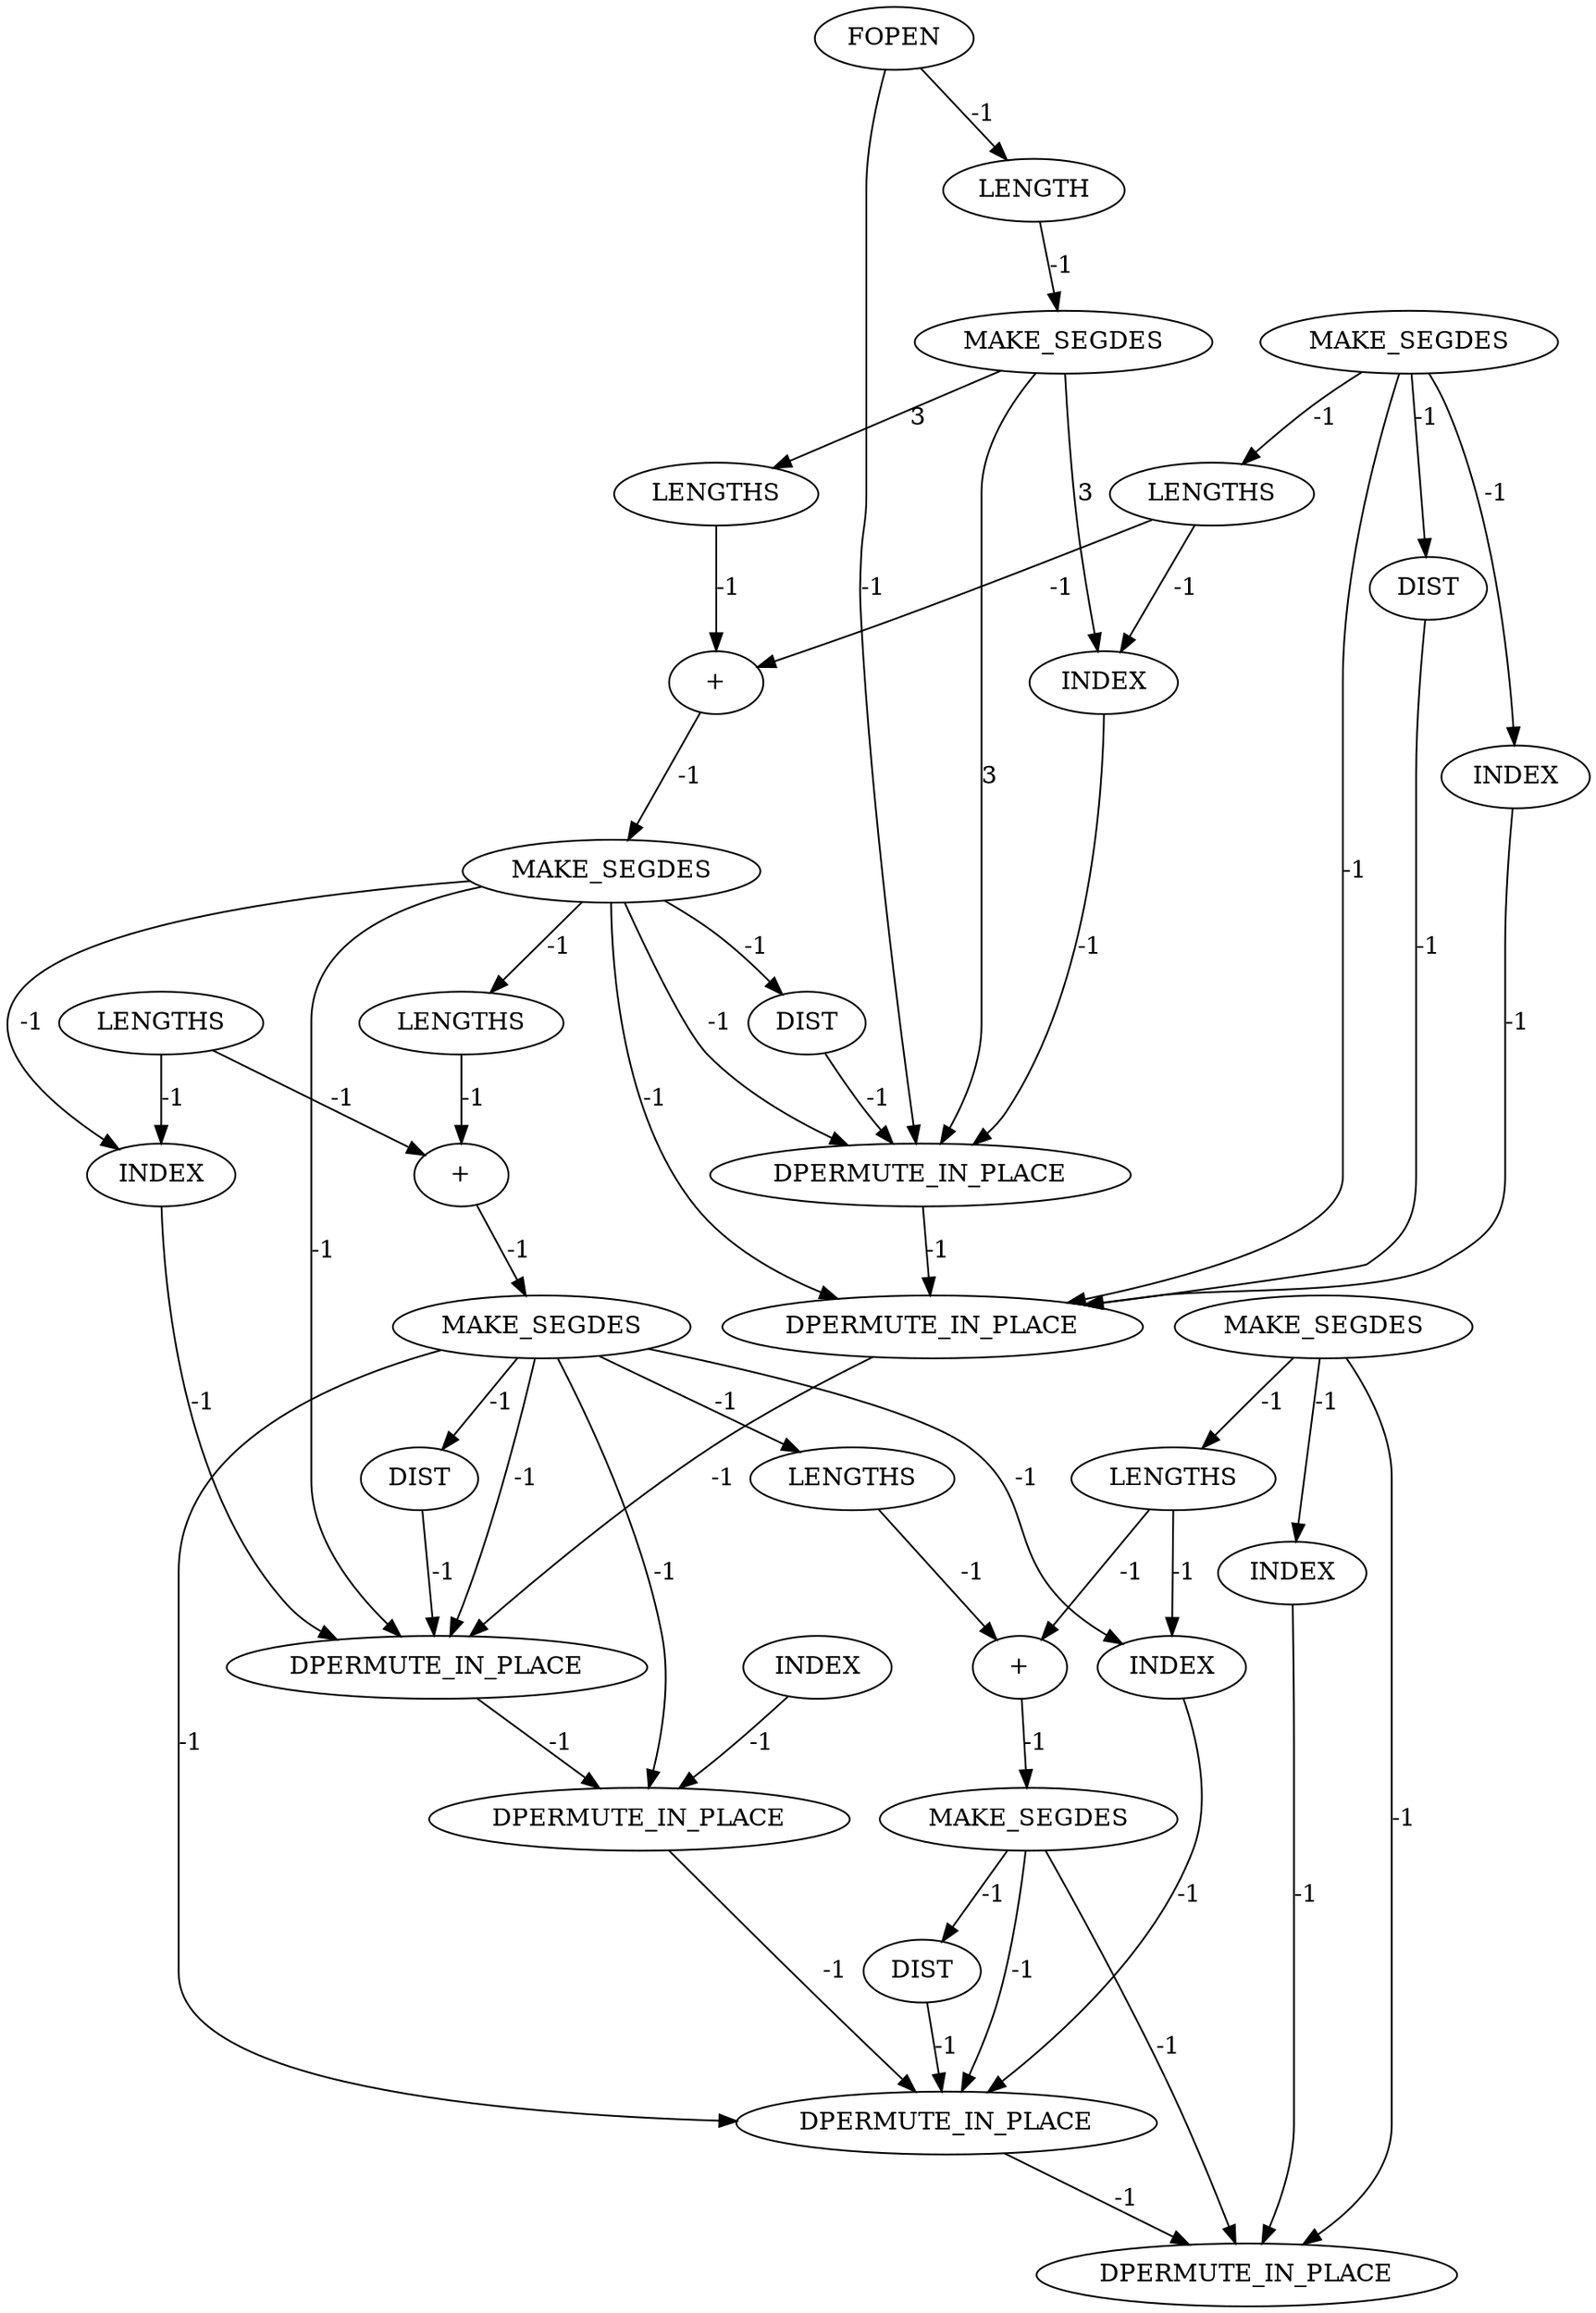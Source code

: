 digraph {
	cg_A_INST_9442 [label=INDEX cost=0]
	cg_A_INST_9542 [label=DIST cost=0]
	cg_A_INST_9476 [label=DIST cost=0]
	cg_A_INST_9359 [label=MAKE_SEGDES cost=0]
	cg_A_INST_9355 [label=MAKE_SEGDES cost=2365]
	cg_A_INST_9404 [label=MAKE_SEGDES cost=0]
	cg_A_INST_16408 [label=DPERMUTE_IN_PLACE cost=0]
	cg_A_INST_9508 [label=INDEX cost=0]
	cg_A_INST_9365 [label=DIST cost=0]
	cg_A_INST_9376 [label=INDEX cost=0]
	cg_A_INST_16407 [label=DPERMUTE_IN_PLACE cost=0]
	cg_A_INST_9536 [label=MAKE_SEGDES cost=0]
	cg_A_INST_9446 [label=LENGTHS cost=0]
	cg_A_INST_9354 [label=LENGTH cost=0]
	cg_A_INST_9464 [label=LENGTHS cost=0]
	cg_A_INST_16409 [label=DPERMUTE_IN_PLACE cost=0]
	cg_A_INST_9380 [label=LENGTHS cost=0]
	cg_A_INST_9530 [label=LENGTHS cost=0]
	cg_A_INST_16405 [label=DPERMUTE_IN_PLACE cost=0]
	cg_A_INST_9398 [label=LENGTHS cost=0]
	cg_A_INST_9470 [label=MAKE_SEGDES cost=0]
	cg_A_INST_242 [label=FOPEN cost=0]
	cg_A_INST_9388 [label=INDEX cost=0]
	cg_A_INST_9410 [label=DIST cost=0]
	cg_A_INST_9454 [label=INDEX cost=0]
	cg_A_INST_9399 [label="+" cost=0]
	cg_A_INST_249 [label=MAKE_SEGDES cost=0]
	cg_A_INST_9520 [label=INDEX cost=0]
	cg_A_INST_9465 [label="+" cost=0]
	cg_A_INST_16404 [label=DPERMUTE_IN_PLACE cost=0]
	cg_A_INST_9512 [label=LENGTHS cost=0]
	cg_A_INST_9531 [label="+" cost=0]
	cg_A_INST_16406 [label=DPERMUTE_IN_PLACE cost=0]
	cg_A_INST_9442 -> cg_A_INST_16407 [label=-1 cost=-1]
	cg_A_INST_9542 -> cg_A_INST_16408 [label=-1 cost=-1]
	cg_A_INST_9476 -> cg_A_INST_16406 [label=-1 cost=-1]
	cg_A_INST_9359 -> cg_A_INST_9365 [label=-1 cost=-1]
	cg_A_INST_9359 -> cg_A_INST_9376 [label=-1 cost=-1]
	cg_A_INST_9359 -> cg_A_INST_9380 [label=-1 cost=-1]
	cg_A_INST_9359 -> cg_A_INST_16405 [label=-1 cost=-1]
	cg_A_INST_9355 -> cg_A_INST_9388 [label=3 cost=3]
	cg_A_INST_9355 -> cg_A_INST_9398 [label=3 cost=3]
	cg_A_INST_9355 -> cg_A_INST_16404 [label=3 cost=3]
	cg_A_INST_9404 -> cg_A_INST_9410 [label=-1 cost=-1]
	cg_A_INST_9404 -> cg_A_INST_16404 [label=-1 cost=-1]
	cg_A_INST_9404 -> cg_A_INST_16405 [label=-1 cost=-1]
	cg_A_INST_9404 -> cg_A_INST_9454 [label=-1 cost=-1]
	cg_A_INST_9404 -> cg_A_INST_9464 [label=-1 cost=-1]
	cg_A_INST_9404 -> cg_A_INST_16406 [label=-1 cost=-1]
	cg_A_INST_16408 -> cg_A_INST_16409 [label=-1 cost=-1]
	cg_A_INST_9508 -> cg_A_INST_16409 [label=-1 cost=-1]
	cg_A_INST_9365 -> cg_A_INST_16405 [label=-1 cost=-1]
	cg_A_INST_9376 -> cg_A_INST_16405 [label=-1 cost=-1]
	cg_A_INST_16407 -> cg_A_INST_16408 [label=-1 cost=-1]
	cg_A_INST_9536 -> cg_A_INST_9542 [label=-1 cost=-1]
	cg_A_INST_9536 -> cg_A_INST_16408 [label=-1 cost=-1]
	cg_A_INST_9536 -> cg_A_INST_16409 [label=-1 cost=-1]
	cg_A_INST_9446 -> cg_A_INST_9454 [label=-1 cost=-1]
	cg_A_INST_9446 -> cg_A_INST_9465 [label=-1 cost=-1]
	cg_A_INST_9354 -> cg_A_INST_9355 [label=-1 cost=-1]
	cg_A_INST_9464 -> cg_A_INST_9465 [label=-1 cost=-1]
	cg_A_INST_9380 -> cg_A_INST_9388 [label=-1 cost=-1]
	cg_A_INST_9380 -> cg_A_INST_9399 [label=-1 cost=-1]
	cg_A_INST_9530 -> cg_A_INST_9531 [label=-1 cost=-1]
	cg_A_INST_16405 -> cg_A_INST_16406 [label=-1 cost=-1]
	cg_A_INST_9398 -> cg_A_INST_9399 [label=-1 cost=-1]
	cg_A_INST_9470 -> cg_A_INST_9476 [label=-1 cost=-1]
	cg_A_INST_9470 -> cg_A_INST_16406 [label=-1 cost=-1]
	cg_A_INST_9470 -> cg_A_INST_16407 [label=-1 cost=-1]
	cg_A_INST_9470 -> cg_A_INST_9520 [label=-1 cost=-1]
	cg_A_INST_9470 -> cg_A_INST_9530 [label=-1 cost=-1]
	cg_A_INST_9470 -> cg_A_INST_16408 [label=-1 cost=-1]
	cg_A_INST_242 -> cg_A_INST_9354 [label=-1 cost=-1]
	cg_A_INST_242 -> cg_A_INST_16404 [label=-1 cost=-1]
	cg_A_INST_9388 -> cg_A_INST_16404 [label=-1 cost=-1]
	cg_A_INST_9410 -> cg_A_INST_16404 [label=-1 cost=-1]
	cg_A_INST_9454 -> cg_A_INST_16406 [label=-1 cost=-1]
	cg_A_INST_9399 -> cg_A_INST_9404 [label=-1 cost=-1]
	cg_A_INST_249 -> cg_A_INST_9508 [label=-1 cost=-1]
	cg_A_INST_249 -> cg_A_INST_9512 [label=-1 cost=-1]
	cg_A_INST_249 -> cg_A_INST_16409 [label=-1 cost=-1]
	cg_A_INST_9520 -> cg_A_INST_16408 [label=-1 cost=-1]
	cg_A_INST_9465 -> cg_A_INST_9470 [label=-1 cost=-1]
	cg_A_INST_16404 -> cg_A_INST_16405 [label=-1 cost=-1]
	cg_A_INST_9512 -> cg_A_INST_9520 [label=-1 cost=-1]
	cg_A_INST_9512 -> cg_A_INST_9531 [label=-1 cost=-1]
	cg_A_INST_9531 -> cg_A_INST_9536 [label=-1 cost=-1]
	cg_A_INST_16406 -> cg_A_INST_16407 [label=-1 cost=-1]
}
